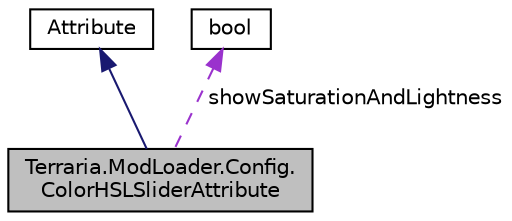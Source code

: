 digraph "Terraria.ModLoader.Config.ColorHSLSliderAttribute"
{
 // LATEX_PDF_SIZE
  edge [fontname="Helvetica",fontsize="10",labelfontname="Helvetica",labelfontsize="10"];
  node [fontname="Helvetica",fontsize="10",shape=record];
  Node1 [label="Terraria.ModLoader.Config.\lColorHSLSliderAttribute",height=0.2,width=0.4,color="black", fillcolor="grey75", style="filled", fontcolor="black",tooltip="Add this attribute to a Color item and the UI will present a Hue, Saturation, and Lightness sliders r..."];
  Node2 -> Node1 [dir="back",color="midnightblue",fontsize="10",style="solid",fontname="Helvetica"];
  Node2 [label="Attribute",height=0.2,width=0.4,color="black", fillcolor="white", style="filled",URL="$class_attribute.html",tooltip=" "];
  Node3 -> Node1 [dir="back",color="darkorchid3",fontsize="10",style="dashed",label=" showSaturationAndLightness" ,fontname="Helvetica"];
  Node3 [label="bool",height=0.2,width=0.4,color="black", fillcolor="white", style="filled",tooltip=" "];
}
